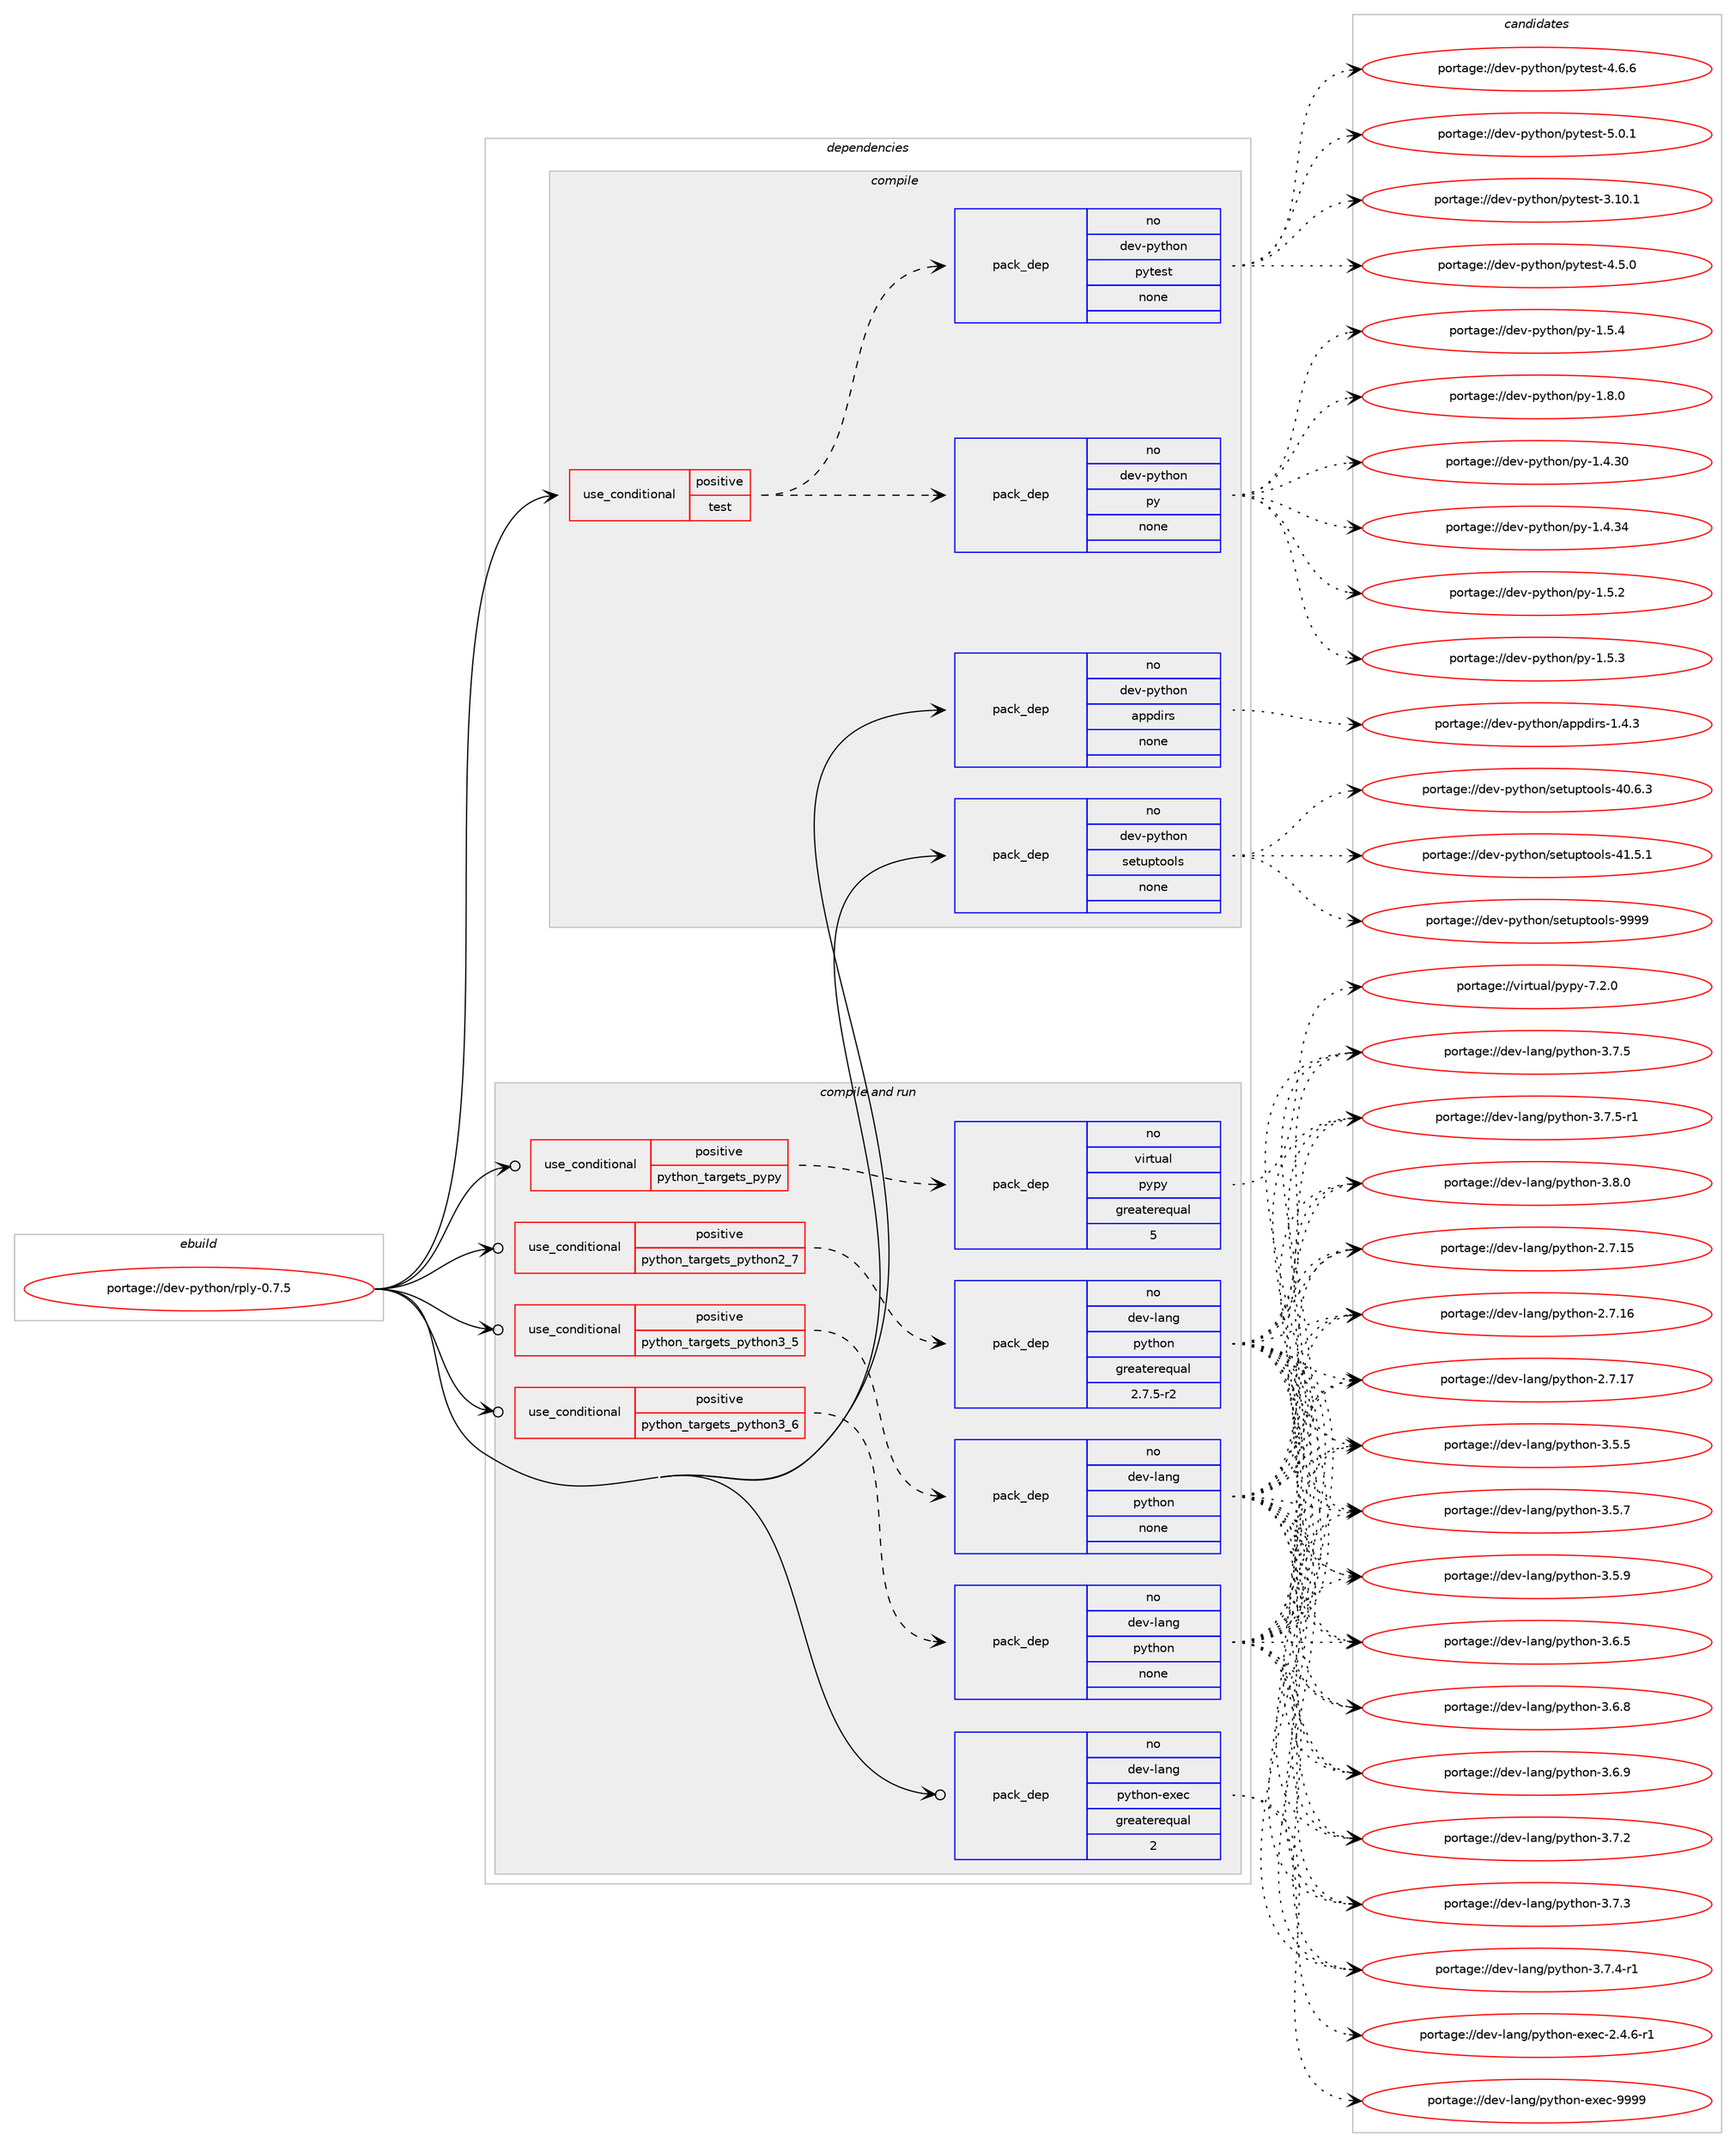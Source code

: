 digraph prolog {

# *************
# Graph options
# *************

newrank=true;
concentrate=true;
compound=true;
graph [rankdir=LR,fontname=Helvetica,fontsize=10,ranksep=1.5];#, ranksep=2.5, nodesep=0.2];
edge  [arrowhead=vee];
node  [fontname=Helvetica,fontsize=10];

# **********
# The ebuild
# **********

subgraph cluster_leftcol {
color=gray;
rank=same;
label=<<i>ebuild</i>>;
id [label="portage://dev-python/rply-0.7.5", color=red, width=4, href="../dev-python/rply-0.7.5.svg"];
}

# ****************
# The dependencies
# ****************

subgraph cluster_midcol {
color=gray;
label=<<i>dependencies</i>>;
subgraph cluster_compile {
fillcolor="#eeeeee";
style=filled;
label=<<i>compile</i>>;
subgraph cond38189 {
dependency170934 [label=<<TABLE BORDER="0" CELLBORDER="1" CELLSPACING="0" CELLPADDING="4"><TR><TD ROWSPAN="3" CELLPADDING="10">use_conditional</TD></TR><TR><TD>positive</TD></TR><TR><TD>test</TD></TR></TABLE>>, shape=none, color=red];
subgraph pack129342 {
dependency170935 [label=<<TABLE BORDER="0" CELLBORDER="1" CELLSPACING="0" CELLPADDING="4" WIDTH="220"><TR><TD ROWSPAN="6" CELLPADDING="30">pack_dep</TD></TR><TR><TD WIDTH="110">no</TD></TR><TR><TD>dev-python</TD></TR><TR><TD>py</TD></TR><TR><TD>none</TD></TR><TR><TD></TD></TR></TABLE>>, shape=none, color=blue];
}
dependency170934:e -> dependency170935:w [weight=20,style="dashed",arrowhead="vee"];
subgraph pack129343 {
dependency170936 [label=<<TABLE BORDER="0" CELLBORDER="1" CELLSPACING="0" CELLPADDING="4" WIDTH="220"><TR><TD ROWSPAN="6" CELLPADDING="30">pack_dep</TD></TR><TR><TD WIDTH="110">no</TD></TR><TR><TD>dev-python</TD></TR><TR><TD>pytest</TD></TR><TR><TD>none</TD></TR><TR><TD></TD></TR></TABLE>>, shape=none, color=blue];
}
dependency170934:e -> dependency170936:w [weight=20,style="dashed",arrowhead="vee"];
}
id:e -> dependency170934:w [weight=20,style="solid",arrowhead="vee"];
subgraph pack129344 {
dependency170937 [label=<<TABLE BORDER="0" CELLBORDER="1" CELLSPACING="0" CELLPADDING="4" WIDTH="220"><TR><TD ROWSPAN="6" CELLPADDING="30">pack_dep</TD></TR><TR><TD WIDTH="110">no</TD></TR><TR><TD>dev-python</TD></TR><TR><TD>appdirs</TD></TR><TR><TD>none</TD></TR><TR><TD></TD></TR></TABLE>>, shape=none, color=blue];
}
id:e -> dependency170937:w [weight=20,style="solid",arrowhead="vee"];
subgraph pack129345 {
dependency170938 [label=<<TABLE BORDER="0" CELLBORDER="1" CELLSPACING="0" CELLPADDING="4" WIDTH="220"><TR><TD ROWSPAN="6" CELLPADDING="30">pack_dep</TD></TR><TR><TD WIDTH="110">no</TD></TR><TR><TD>dev-python</TD></TR><TR><TD>setuptools</TD></TR><TR><TD>none</TD></TR><TR><TD></TD></TR></TABLE>>, shape=none, color=blue];
}
id:e -> dependency170938:w [weight=20,style="solid",arrowhead="vee"];
}
subgraph cluster_compileandrun {
fillcolor="#eeeeee";
style=filled;
label=<<i>compile and run</i>>;
subgraph cond38190 {
dependency170939 [label=<<TABLE BORDER="0" CELLBORDER="1" CELLSPACING="0" CELLPADDING="4"><TR><TD ROWSPAN="3" CELLPADDING="10">use_conditional</TD></TR><TR><TD>positive</TD></TR><TR><TD>python_targets_pypy</TD></TR></TABLE>>, shape=none, color=red];
subgraph pack129346 {
dependency170940 [label=<<TABLE BORDER="0" CELLBORDER="1" CELLSPACING="0" CELLPADDING="4" WIDTH="220"><TR><TD ROWSPAN="6" CELLPADDING="30">pack_dep</TD></TR><TR><TD WIDTH="110">no</TD></TR><TR><TD>virtual</TD></TR><TR><TD>pypy</TD></TR><TR><TD>greaterequal</TD></TR><TR><TD>5</TD></TR></TABLE>>, shape=none, color=blue];
}
dependency170939:e -> dependency170940:w [weight=20,style="dashed",arrowhead="vee"];
}
id:e -> dependency170939:w [weight=20,style="solid",arrowhead="odotvee"];
subgraph cond38191 {
dependency170941 [label=<<TABLE BORDER="0" CELLBORDER="1" CELLSPACING="0" CELLPADDING="4"><TR><TD ROWSPAN="3" CELLPADDING="10">use_conditional</TD></TR><TR><TD>positive</TD></TR><TR><TD>python_targets_python2_7</TD></TR></TABLE>>, shape=none, color=red];
subgraph pack129347 {
dependency170942 [label=<<TABLE BORDER="0" CELLBORDER="1" CELLSPACING="0" CELLPADDING="4" WIDTH="220"><TR><TD ROWSPAN="6" CELLPADDING="30">pack_dep</TD></TR><TR><TD WIDTH="110">no</TD></TR><TR><TD>dev-lang</TD></TR><TR><TD>python</TD></TR><TR><TD>greaterequal</TD></TR><TR><TD>2.7.5-r2</TD></TR></TABLE>>, shape=none, color=blue];
}
dependency170941:e -> dependency170942:w [weight=20,style="dashed",arrowhead="vee"];
}
id:e -> dependency170941:w [weight=20,style="solid",arrowhead="odotvee"];
subgraph cond38192 {
dependency170943 [label=<<TABLE BORDER="0" CELLBORDER="1" CELLSPACING="0" CELLPADDING="4"><TR><TD ROWSPAN="3" CELLPADDING="10">use_conditional</TD></TR><TR><TD>positive</TD></TR><TR><TD>python_targets_python3_5</TD></TR></TABLE>>, shape=none, color=red];
subgraph pack129348 {
dependency170944 [label=<<TABLE BORDER="0" CELLBORDER="1" CELLSPACING="0" CELLPADDING="4" WIDTH="220"><TR><TD ROWSPAN="6" CELLPADDING="30">pack_dep</TD></TR><TR><TD WIDTH="110">no</TD></TR><TR><TD>dev-lang</TD></TR><TR><TD>python</TD></TR><TR><TD>none</TD></TR><TR><TD></TD></TR></TABLE>>, shape=none, color=blue];
}
dependency170943:e -> dependency170944:w [weight=20,style="dashed",arrowhead="vee"];
}
id:e -> dependency170943:w [weight=20,style="solid",arrowhead="odotvee"];
subgraph cond38193 {
dependency170945 [label=<<TABLE BORDER="0" CELLBORDER="1" CELLSPACING="0" CELLPADDING="4"><TR><TD ROWSPAN="3" CELLPADDING="10">use_conditional</TD></TR><TR><TD>positive</TD></TR><TR><TD>python_targets_python3_6</TD></TR></TABLE>>, shape=none, color=red];
subgraph pack129349 {
dependency170946 [label=<<TABLE BORDER="0" CELLBORDER="1" CELLSPACING="0" CELLPADDING="4" WIDTH="220"><TR><TD ROWSPAN="6" CELLPADDING="30">pack_dep</TD></TR><TR><TD WIDTH="110">no</TD></TR><TR><TD>dev-lang</TD></TR><TR><TD>python</TD></TR><TR><TD>none</TD></TR><TR><TD></TD></TR></TABLE>>, shape=none, color=blue];
}
dependency170945:e -> dependency170946:w [weight=20,style="dashed",arrowhead="vee"];
}
id:e -> dependency170945:w [weight=20,style="solid",arrowhead="odotvee"];
subgraph pack129350 {
dependency170947 [label=<<TABLE BORDER="0" CELLBORDER="1" CELLSPACING="0" CELLPADDING="4" WIDTH="220"><TR><TD ROWSPAN="6" CELLPADDING="30">pack_dep</TD></TR><TR><TD WIDTH="110">no</TD></TR><TR><TD>dev-lang</TD></TR><TR><TD>python-exec</TD></TR><TR><TD>greaterequal</TD></TR><TR><TD>2</TD></TR></TABLE>>, shape=none, color=blue];
}
id:e -> dependency170947:w [weight=20,style="solid",arrowhead="odotvee"];
}
subgraph cluster_run {
fillcolor="#eeeeee";
style=filled;
label=<<i>run</i>>;
}
}

# **************
# The candidates
# **************

subgraph cluster_choices {
rank=same;
color=gray;
label=<<i>candidates</i>>;

subgraph choice129342 {
color=black;
nodesep=1;
choiceportage100101118451121211161041111104711212145494652465148 [label="portage://dev-python/py-1.4.30", color=red, width=4,href="../dev-python/py-1.4.30.svg"];
choiceportage100101118451121211161041111104711212145494652465152 [label="portage://dev-python/py-1.4.34", color=red, width=4,href="../dev-python/py-1.4.34.svg"];
choiceportage1001011184511212111610411111047112121454946534650 [label="portage://dev-python/py-1.5.2", color=red, width=4,href="../dev-python/py-1.5.2.svg"];
choiceportage1001011184511212111610411111047112121454946534651 [label="portage://dev-python/py-1.5.3", color=red, width=4,href="../dev-python/py-1.5.3.svg"];
choiceportage1001011184511212111610411111047112121454946534652 [label="portage://dev-python/py-1.5.4", color=red, width=4,href="../dev-python/py-1.5.4.svg"];
choiceportage1001011184511212111610411111047112121454946564648 [label="portage://dev-python/py-1.8.0", color=red, width=4,href="../dev-python/py-1.8.0.svg"];
dependency170935:e -> choiceportage100101118451121211161041111104711212145494652465148:w [style=dotted,weight="100"];
dependency170935:e -> choiceportage100101118451121211161041111104711212145494652465152:w [style=dotted,weight="100"];
dependency170935:e -> choiceportage1001011184511212111610411111047112121454946534650:w [style=dotted,weight="100"];
dependency170935:e -> choiceportage1001011184511212111610411111047112121454946534651:w [style=dotted,weight="100"];
dependency170935:e -> choiceportage1001011184511212111610411111047112121454946534652:w [style=dotted,weight="100"];
dependency170935:e -> choiceportage1001011184511212111610411111047112121454946564648:w [style=dotted,weight="100"];
}
subgraph choice129343 {
color=black;
nodesep=1;
choiceportage100101118451121211161041111104711212111610111511645514649484649 [label="portage://dev-python/pytest-3.10.1", color=red, width=4,href="../dev-python/pytest-3.10.1.svg"];
choiceportage1001011184511212111610411111047112121116101115116455246534648 [label="portage://dev-python/pytest-4.5.0", color=red, width=4,href="../dev-python/pytest-4.5.0.svg"];
choiceportage1001011184511212111610411111047112121116101115116455246544654 [label="portage://dev-python/pytest-4.6.6", color=red, width=4,href="../dev-python/pytest-4.6.6.svg"];
choiceportage1001011184511212111610411111047112121116101115116455346484649 [label="portage://dev-python/pytest-5.0.1", color=red, width=4,href="../dev-python/pytest-5.0.1.svg"];
dependency170936:e -> choiceportage100101118451121211161041111104711212111610111511645514649484649:w [style=dotted,weight="100"];
dependency170936:e -> choiceportage1001011184511212111610411111047112121116101115116455246534648:w [style=dotted,weight="100"];
dependency170936:e -> choiceportage1001011184511212111610411111047112121116101115116455246544654:w [style=dotted,weight="100"];
dependency170936:e -> choiceportage1001011184511212111610411111047112121116101115116455346484649:w [style=dotted,weight="100"];
}
subgraph choice129344 {
color=black;
nodesep=1;
choiceportage100101118451121211161041111104797112112100105114115454946524651 [label="portage://dev-python/appdirs-1.4.3", color=red, width=4,href="../dev-python/appdirs-1.4.3.svg"];
dependency170937:e -> choiceportage100101118451121211161041111104797112112100105114115454946524651:w [style=dotted,weight="100"];
}
subgraph choice129345 {
color=black;
nodesep=1;
choiceportage100101118451121211161041111104711510111611711211611111110811545524846544651 [label="portage://dev-python/setuptools-40.6.3", color=red, width=4,href="../dev-python/setuptools-40.6.3.svg"];
choiceportage100101118451121211161041111104711510111611711211611111110811545524946534649 [label="portage://dev-python/setuptools-41.5.1", color=red, width=4,href="../dev-python/setuptools-41.5.1.svg"];
choiceportage10010111845112121116104111110471151011161171121161111111081154557575757 [label="portage://dev-python/setuptools-9999", color=red, width=4,href="../dev-python/setuptools-9999.svg"];
dependency170938:e -> choiceportage100101118451121211161041111104711510111611711211611111110811545524846544651:w [style=dotted,weight="100"];
dependency170938:e -> choiceportage100101118451121211161041111104711510111611711211611111110811545524946534649:w [style=dotted,weight="100"];
dependency170938:e -> choiceportage10010111845112121116104111110471151011161171121161111111081154557575757:w [style=dotted,weight="100"];
}
subgraph choice129346 {
color=black;
nodesep=1;
choiceportage1181051141161179710847112121112121455546504648 [label="portage://virtual/pypy-7.2.0", color=red, width=4,href="../virtual/pypy-7.2.0.svg"];
dependency170940:e -> choiceportage1181051141161179710847112121112121455546504648:w [style=dotted,weight="100"];
}
subgraph choice129347 {
color=black;
nodesep=1;
choiceportage10010111845108971101034711212111610411111045504655464953 [label="portage://dev-lang/python-2.7.15", color=red, width=4,href="../dev-lang/python-2.7.15.svg"];
choiceportage10010111845108971101034711212111610411111045504655464954 [label="portage://dev-lang/python-2.7.16", color=red, width=4,href="../dev-lang/python-2.7.16.svg"];
choiceportage10010111845108971101034711212111610411111045504655464955 [label="portage://dev-lang/python-2.7.17", color=red, width=4,href="../dev-lang/python-2.7.17.svg"];
choiceportage100101118451089711010347112121116104111110455146534653 [label="portage://dev-lang/python-3.5.5", color=red, width=4,href="../dev-lang/python-3.5.5.svg"];
choiceportage100101118451089711010347112121116104111110455146534655 [label="portage://dev-lang/python-3.5.7", color=red, width=4,href="../dev-lang/python-3.5.7.svg"];
choiceportage100101118451089711010347112121116104111110455146534657 [label="portage://dev-lang/python-3.5.9", color=red, width=4,href="../dev-lang/python-3.5.9.svg"];
choiceportage100101118451089711010347112121116104111110455146544653 [label="portage://dev-lang/python-3.6.5", color=red, width=4,href="../dev-lang/python-3.6.5.svg"];
choiceportage100101118451089711010347112121116104111110455146544656 [label="portage://dev-lang/python-3.6.8", color=red, width=4,href="../dev-lang/python-3.6.8.svg"];
choiceportage100101118451089711010347112121116104111110455146544657 [label="portage://dev-lang/python-3.6.9", color=red, width=4,href="../dev-lang/python-3.6.9.svg"];
choiceportage100101118451089711010347112121116104111110455146554650 [label="portage://dev-lang/python-3.7.2", color=red, width=4,href="../dev-lang/python-3.7.2.svg"];
choiceportage100101118451089711010347112121116104111110455146554651 [label="portage://dev-lang/python-3.7.3", color=red, width=4,href="../dev-lang/python-3.7.3.svg"];
choiceportage1001011184510897110103471121211161041111104551465546524511449 [label="portage://dev-lang/python-3.7.4-r1", color=red, width=4,href="../dev-lang/python-3.7.4-r1.svg"];
choiceportage100101118451089711010347112121116104111110455146554653 [label="portage://dev-lang/python-3.7.5", color=red, width=4,href="../dev-lang/python-3.7.5.svg"];
choiceportage1001011184510897110103471121211161041111104551465546534511449 [label="portage://dev-lang/python-3.7.5-r1", color=red, width=4,href="../dev-lang/python-3.7.5-r1.svg"];
choiceportage100101118451089711010347112121116104111110455146564648 [label="portage://dev-lang/python-3.8.0", color=red, width=4,href="../dev-lang/python-3.8.0.svg"];
dependency170942:e -> choiceportage10010111845108971101034711212111610411111045504655464953:w [style=dotted,weight="100"];
dependency170942:e -> choiceportage10010111845108971101034711212111610411111045504655464954:w [style=dotted,weight="100"];
dependency170942:e -> choiceportage10010111845108971101034711212111610411111045504655464955:w [style=dotted,weight="100"];
dependency170942:e -> choiceportage100101118451089711010347112121116104111110455146534653:w [style=dotted,weight="100"];
dependency170942:e -> choiceportage100101118451089711010347112121116104111110455146534655:w [style=dotted,weight="100"];
dependency170942:e -> choiceportage100101118451089711010347112121116104111110455146534657:w [style=dotted,weight="100"];
dependency170942:e -> choiceportage100101118451089711010347112121116104111110455146544653:w [style=dotted,weight="100"];
dependency170942:e -> choiceportage100101118451089711010347112121116104111110455146544656:w [style=dotted,weight="100"];
dependency170942:e -> choiceportage100101118451089711010347112121116104111110455146544657:w [style=dotted,weight="100"];
dependency170942:e -> choiceportage100101118451089711010347112121116104111110455146554650:w [style=dotted,weight="100"];
dependency170942:e -> choiceportage100101118451089711010347112121116104111110455146554651:w [style=dotted,weight="100"];
dependency170942:e -> choiceportage1001011184510897110103471121211161041111104551465546524511449:w [style=dotted,weight="100"];
dependency170942:e -> choiceportage100101118451089711010347112121116104111110455146554653:w [style=dotted,weight="100"];
dependency170942:e -> choiceportage1001011184510897110103471121211161041111104551465546534511449:w [style=dotted,weight="100"];
dependency170942:e -> choiceportage100101118451089711010347112121116104111110455146564648:w [style=dotted,weight="100"];
}
subgraph choice129348 {
color=black;
nodesep=1;
choiceportage10010111845108971101034711212111610411111045504655464953 [label="portage://dev-lang/python-2.7.15", color=red, width=4,href="../dev-lang/python-2.7.15.svg"];
choiceportage10010111845108971101034711212111610411111045504655464954 [label="portage://dev-lang/python-2.7.16", color=red, width=4,href="../dev-lang/python-2.7.16.svg"];
choiceportage10010111845108971101034711212111610411111045504655464955 [label="portage://dev-lang/python-2.7.17", color=red, width=4,href="../dev-lang/python-2.7.17.svg"];
choiceportage100101118451089711010347112121116104111110455146534653 [label="portage://dev-lang/python-3.5.5", color=red, width=4,href="../dev-lang/python-3.5.5.svg"];
choiceportage100101118451089711010347112121116104111110455146534655 [label="portage://dev-lang/python-3.5.7", color=red, width=4,href="../dev-lang/python-3.5.7.svg"];
choiceportage100101118451089711010347112121116104111110455146534657 [label="portage://dev-lang/python-3.5.9", color=red, width=4,href="../dev-lang/python-3.5.9.svg"];
choiceportage100101118451089711010347112121116104111110455146544653 [label="portage://dev-lang/python-3.6.5", color=red, width=4,href="../dev-lang/python-3.6.5.svg"];
choiceportage100101118451089711010347112121116104111110455146544656 [label="portage://dev-lang/python-3.6.8", color=red, width=4,href="../dev-lang/python-3.6.8.svg"];
choiceportage100101118451089711010347112121116104111110455146544657 [label="portage://dev-lang/python-3.6.9", color=red, width=4,href="../dev-lang/python-3.6.9.svg"];
choiceportage100101118451089711010347112121116104111110455146554650 [label="portage://dev-lang/python-3.7.2", color=red, width=4,href="../dev-lang/python-3.7.2.svg"];
choiceportage100101118451089711010347112121116104111110455146554651 [label="portage://dev-lang/python-3.7.3", color=red, width=4,href="../dev-lang/python-3.7.3.svg"];
choiceportage1001011184510897110103471121211161041111104551465546524511449 [label="portage://dev-lang/python-3.7.4-r1", color=red, width=4,href="../dev-lang/python-3.7.4-r1.svg"];
choiceportage100101118451089711010347112121116104111110455146554653 [label="portage://dev-lang/python-3.7.5", color=red, width=4,href="../dev-lang/python-3.7.5.svg"];
choiceportage1001011184510897110103471121211161041111104551465546534511449 [label="portage://dev-lang/python-3.7.5-r1", color=red, width=4,href="../dev-lang/python-3.7.5-r1.svg"];
choiceportage100101118451089711010347112121116104111110455146564648 [label="portage://dev-lang/python-3.8.0", color=red, width=4,href="../dev-lang/python-3.8.0.svg"];
dependency170944:e -> choiceportage10010111845108971101034711212111610411111045504655464953:w [style=dotted,weight="100"];
dependency170944:e -> choiceportage10010111845108971101034711212111610411111045504655464954:w [style=dotted,weight="100"];
dependency170944:e -> choiceportage10010111845108971101034711212111610411111045504655464955:w [style=dotted,weight="100"];
dependency170944:e -> choiceportage100101118451089711010347112121116104111110455146534653:w [style=dotted,weight="100"];
dependency170944:e -> choiceportage100101118451089711010347112121116104111110455146534655:w [style=dotted,weight="100"];
dependency170944:e -> choiceportage100101118451089711010347112121116104111110455146534657:w [style=dotted,weight="100"];
dependency170944:e -> choiceportage100101118451089711010347112121116104111110455146544653:w [style=dotted,weight="100"];
dependency170944:e -> choiceportage100101118451089711010347112121116104111110455146544656:w [style=dotted,weight="100"];
dependency170944:e -> choiceportage100101118451089711010347112121116104111110455146544657:w [style=dotted,weight="100"];
dependency170944:e -> choiceportage100101118451089711010347112121116104111110455146554650:w [style=dotted,weight="100"];
dependency170944:e -> choiceportage100101118451089711010347112121116104111110455146554651:w [style=dotted,weight="100"];
dependency170944:e -> choiceportage1001011184510897110103471121211161041111104551465546524511449:w [style=dotted,weight="100"];
dependency170944:e -> choiceportage100101118451089711010347112121116104111110455146554653:w [style=dotted,weight="100"];
dependency170944:e -> choiceportage1001011184510897110103471121211161041111104551465546534511449:w [style=dotted,weight="100"];
dependency170944:e -> choiceportage100101118451089711010347112121116104111110455146564648:w [style=dotted,weight="100"];
}
subgraph choice129349 {
color=black;
nodesep=1;
choiceportage10010111845108971101034711212111610411111045504655464953 [label="portage://dev-lang/python-2.7.15", color=red, width=4,href="../dev-lang/python-2.7.15.svg"];
choiceportage10010111845108971101034711212111610411111045504655464954 [label="portage://dev-lang/python-2.7.16", color=red, width=4,href="../dev-lang/python-2.7.16.svg"];
choiceportage10010111845108971101034711212111610411111045504655464955 [label="portage://dev-lang/python-2.7.17", color=red, width=4,href="../dev-lang/python-2.7.17.svg"];
choiceportage100101118451089711010347112121116104111110455146534653 [label="portage://dev-lang/python-3.5.5", color=red, width=4,href="../dev-lang/python-3.5.5.svg"];
choiceportage100101118451089711010347112121116104111110455146534655 [label="portage://dev-lang/python-3.5.7", color=red, width=4,href="../dev-lang/python-3.5.7.svg"];
choiceportage100101118451089711010347112121116104111110455146534657 [label="portage://dev-lang/python-3.5.9", color=red, width=4,href="../dev-lang/python-3.5.9.svg"];
choiceportage100101118451089711010347112121116104111110455146544653 [label="portage://dev-lang/python-3.6.5", color=red, width=4,href="../dev-lang/python-3.6.5.svg"];
choiceportage100101118451089711010347112121116104111110455146544656 [label="portage://dev-lang/python-3.6.8", color=red, width=4,href="../dev-lang/python-3.6.8.svg"];
choiceportage100101118451089711010347112121116104111110455146544657 [label="portage://dev-lang/python-3.6.9", color=red, width=4,href="../dev-lang/python-3.6.9.svg"];
choiceportage100101118451089711010347112121116104111110455146554650 [label="portage://dev-lang/python-3.7.2", color=red, width=4,href="../dev-lang/python-3.7.2.svg"];
choiceportage100101118451089711010347112121116104111110455146554651 [label="portage://dev-lang/python-3.7.3", color=red, width=4,href="../dev-lang/python-3.7.3.svg"];
choiceportage1001011184510897110103471121211161041111104551465546524511449 [label="portage://dev-lang/python-3.7.4-r1", color=red, width=4,href="../dev-lang/python-3.7.4-r1.svg"];
choiceportage100101118451089711010347112121116104111110455146554653 [label="portage://dev-lang/python-3.7.5", color=red, width=4,href="../dev-lang/python-3.7.5.svg"];
choiceportage1001011184510897110103471121211161041111104551465546534511449 [label="portage://dev-lang/python-3.7.5-r1", color=red, width=4,href="../dev-lang/python-3.7.5-r1.svg"];
choiceportage100101118451089711010347112121116104111110455146564648 [label="portage://dev-lang/python-3.8.0", color=red, width=4,href="../dev-lang/python-3.8.0.svg"];
dependency170946:e -> choiceportage10010111845108971101034711212111610411111045504655464953:w [style=dotted,weight="100"];
dependency170946:e -> choiceportage10010111845108971101034711212111610411111045504655464954:w [style=dotted,weight="100"];
dependency170946:e -> choiceportage10010111845108971101034711212111610411111045504655464955:w [style=dotted,weight="100"];
dependency170946:e -> choiceportage100101118451089711010347112121116104111110455146534653:w [style=dotted,weight="100"];
dependency170946:e -> choiceportage100101118451089711010347112121116104111110455146534655:w [style=dotted,weight="100"];
dependency170946:e -> choiceportage100101118451089711010347112121116104111110455146534657:w [style=dotted,weight="100"];
dependency170946:e -> choiceportage100101118451089711010347112121116104111110455146544653:w [style=dotted,weight="100"];
dependency170946:e -> choiceportage100101118451089711010347112121116104111110455146544656:w [style=dotted,weight="100"];
dependency170946:e -> choiceportage100101118451089711010347112121116104111110455146544657:w [style=dotted,weight="100"];
dependency170946:e -> choiceportage100101118451089711010347112121116104111110455146554650:w [style=dotted,weight="100"];
dependency170946:e -> choiceportage100101118451089711010347112121116104111110455146554651:w [style=dotted,weight="100"];
dependency170946:e -> choiceportage1001011184510897110103471121211161041111104551465546524511449:w [style=dotted,weight="100"];
dependency170946:e -> choiceportage100101118451089711010347112121116104111110455146554653:w [style=dotted,weight="100"];
dependency170946:e -> choiceportage1001011184510897110103471121211161041111104551465546534511449:w [style=dotted,weight="100"];
dependency170946:e -> choiceportage100101118451089711010347112121116104111110455146564648:w [style=dotted,weight="100"];
}
subgraph choice129350 {
color=black;
nodesep=1;
choiceportage10010111845108971101034711212111610411111045101120101994550465246544511449 [label="portage://dev-lang/python-exec-2.4.6-r1", color=red, width=4,href="../dev-lang/python-exec-2.4.6-r1.svg"];
choiceportage10010111845108971101034711212111610411111045101120101994557575757 [label="portage://dev-lang/python-exec-9999", color=red, width=4,href="../dev-lang/python-exec-9999.svg"];
dependency170947:e -> choiceportage10010111845108971101034711212111610411111045101120101994550465246544511449:w [style=dotted,weight="100"];
dependency170947:e -> choiceportage10010111845108971101034711212111610411111045101120101994557575757:w [style=dotted,weight="100"];
}
}

}
